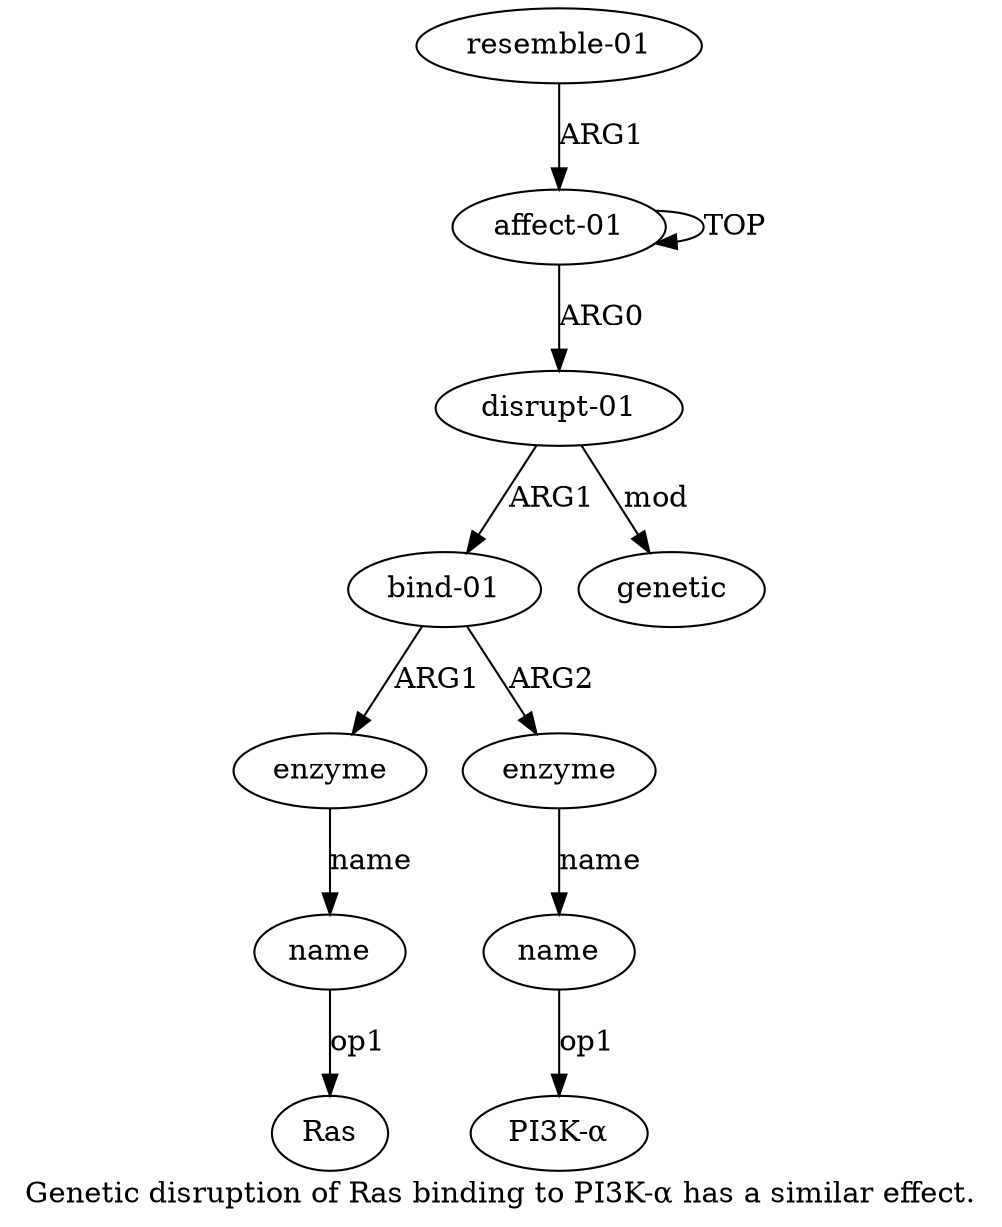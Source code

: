 digraph  {
	graph [label="Genetic disruption of Ras binding to PI3K-α has a similar effect."];
	node [label="\N"];
	"a4 Ras"	 [color=black,
		gold_ind=-1,
		gold_label=Ras,
		label=Ras,
		test_ind=-1,
		test_label=Ras];
	a1	 [color=black,
		gold_ind=1,
		gold_label="disrupt-01",
		label="disrupt-01",
		test_ind=1,
		test_label="disrupt-01"];
	a2	 [color=black,
		gold_ind=2,
		gold_label="bind-01",
		label="bind-01",
		test_ind=2,
		test_label="bind-01"];
	a1 -> a2 [key=0,
	color=black,
	gold_label=ARG1,
	label=ARG1,
	test_label=ARG1];
a7 [color=black,
	gold_ind=7,
	gold_label=genetic,
	label=genetic,
	test_ind=7,
	test_label=genetic];
a1 -> a7 [key=0,
color=black,
gold_label=mod,
label=mod,
test_label=mod];
a0 [color=black,
gold_ind=0,
gold_label="affect-01",
label="affect-01",
test_ind=0,
test_label="affect-01"];
a0 -> a1 [key=0,
color=black,
gold_label=ARG0,
label=ARG0,
test_label=ARG0];
a0 -> a0 [key=0,
color=black,
gold_label=TOP,
label=TOP,
test_label=TOP];
a3 [color=black,
gold_ind=3,
gold_label=enzyme,
label=enzyme,
test_ind=3,
test_label=enzyme];
a4 [color=black,
gold_ind=4,
gold_label=name,
label=name,
test_ind=4,
test_label=name];
a3 -> a4 [key=0,
color=black,
gold_label=name,
label=name,
test_label=name];
a2 -> a3 [key=0,
color=black,
gold_label=ARG1,
label=ARG1,
test_label=ARG1];
a5 [color=black,
gold_ind=5,
gold_label=enzyme,
label=enzyme,
test_ind=5,
test_label=enzyme];
a2 -> a5 [key=0,
color=black,
gold_label=ARG2,
label=ARG2,
test_label=ARG2];
a6 [color=black,
gold_ind=6,
gold_label=name,
label=name,
test_ind=6,
test_label=name];
a5 -> a6 [key=0,
color=black,
gold_label=name,
label=name,
test_label=name];
a4 -> "a4 Ras" [key=0,
color=black,
gold_label=op1,
label=op1,
test_label=op1];
"a6 PI3K-α" [color=black,
gold_ind=-1,
gold_label="PI3K-α",
label="PI3K-α",
test_ind=-1,
test_label="PI3K-α"];
a6 -> "a6 PI3K-α" [key=0,
color=black,
gold_label=op1,
label=op1,
test_label=op1];
a8 [color=black,
gold_ind=8,
gold_label="resemble-01",
label="resemble-01",
test_ind=8,
test_label="resemble-01"];
a8 -> a0 [key=0,
color=black,
gold_label=ARG1,
label=ARG1,
test_label=ARG1];
}
